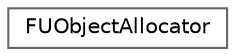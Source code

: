 digraph "Graphical Class Hierarchy"
{
 // INTERACTIVE_SVG=YES
 // LATEX_PDF_SIZE
  bgcolor="transparent";
  edge [fontname=Helvetica,fontsize=10,labelfontname=Helvetica,labelfontsize=10];
  node [fontname=Helvetica,fontsize=10,shape=box,height=0.2,width=0.4];
  rankdir="LR";
  Node0 [id="Node000000",label="FUObjectAllocator",height=0.2,width=0.4,color="grey40", fillcolor="white", style="filled",URL="$d6/d17/classFUObjectAllocator.html",tooltip=" "];
}
